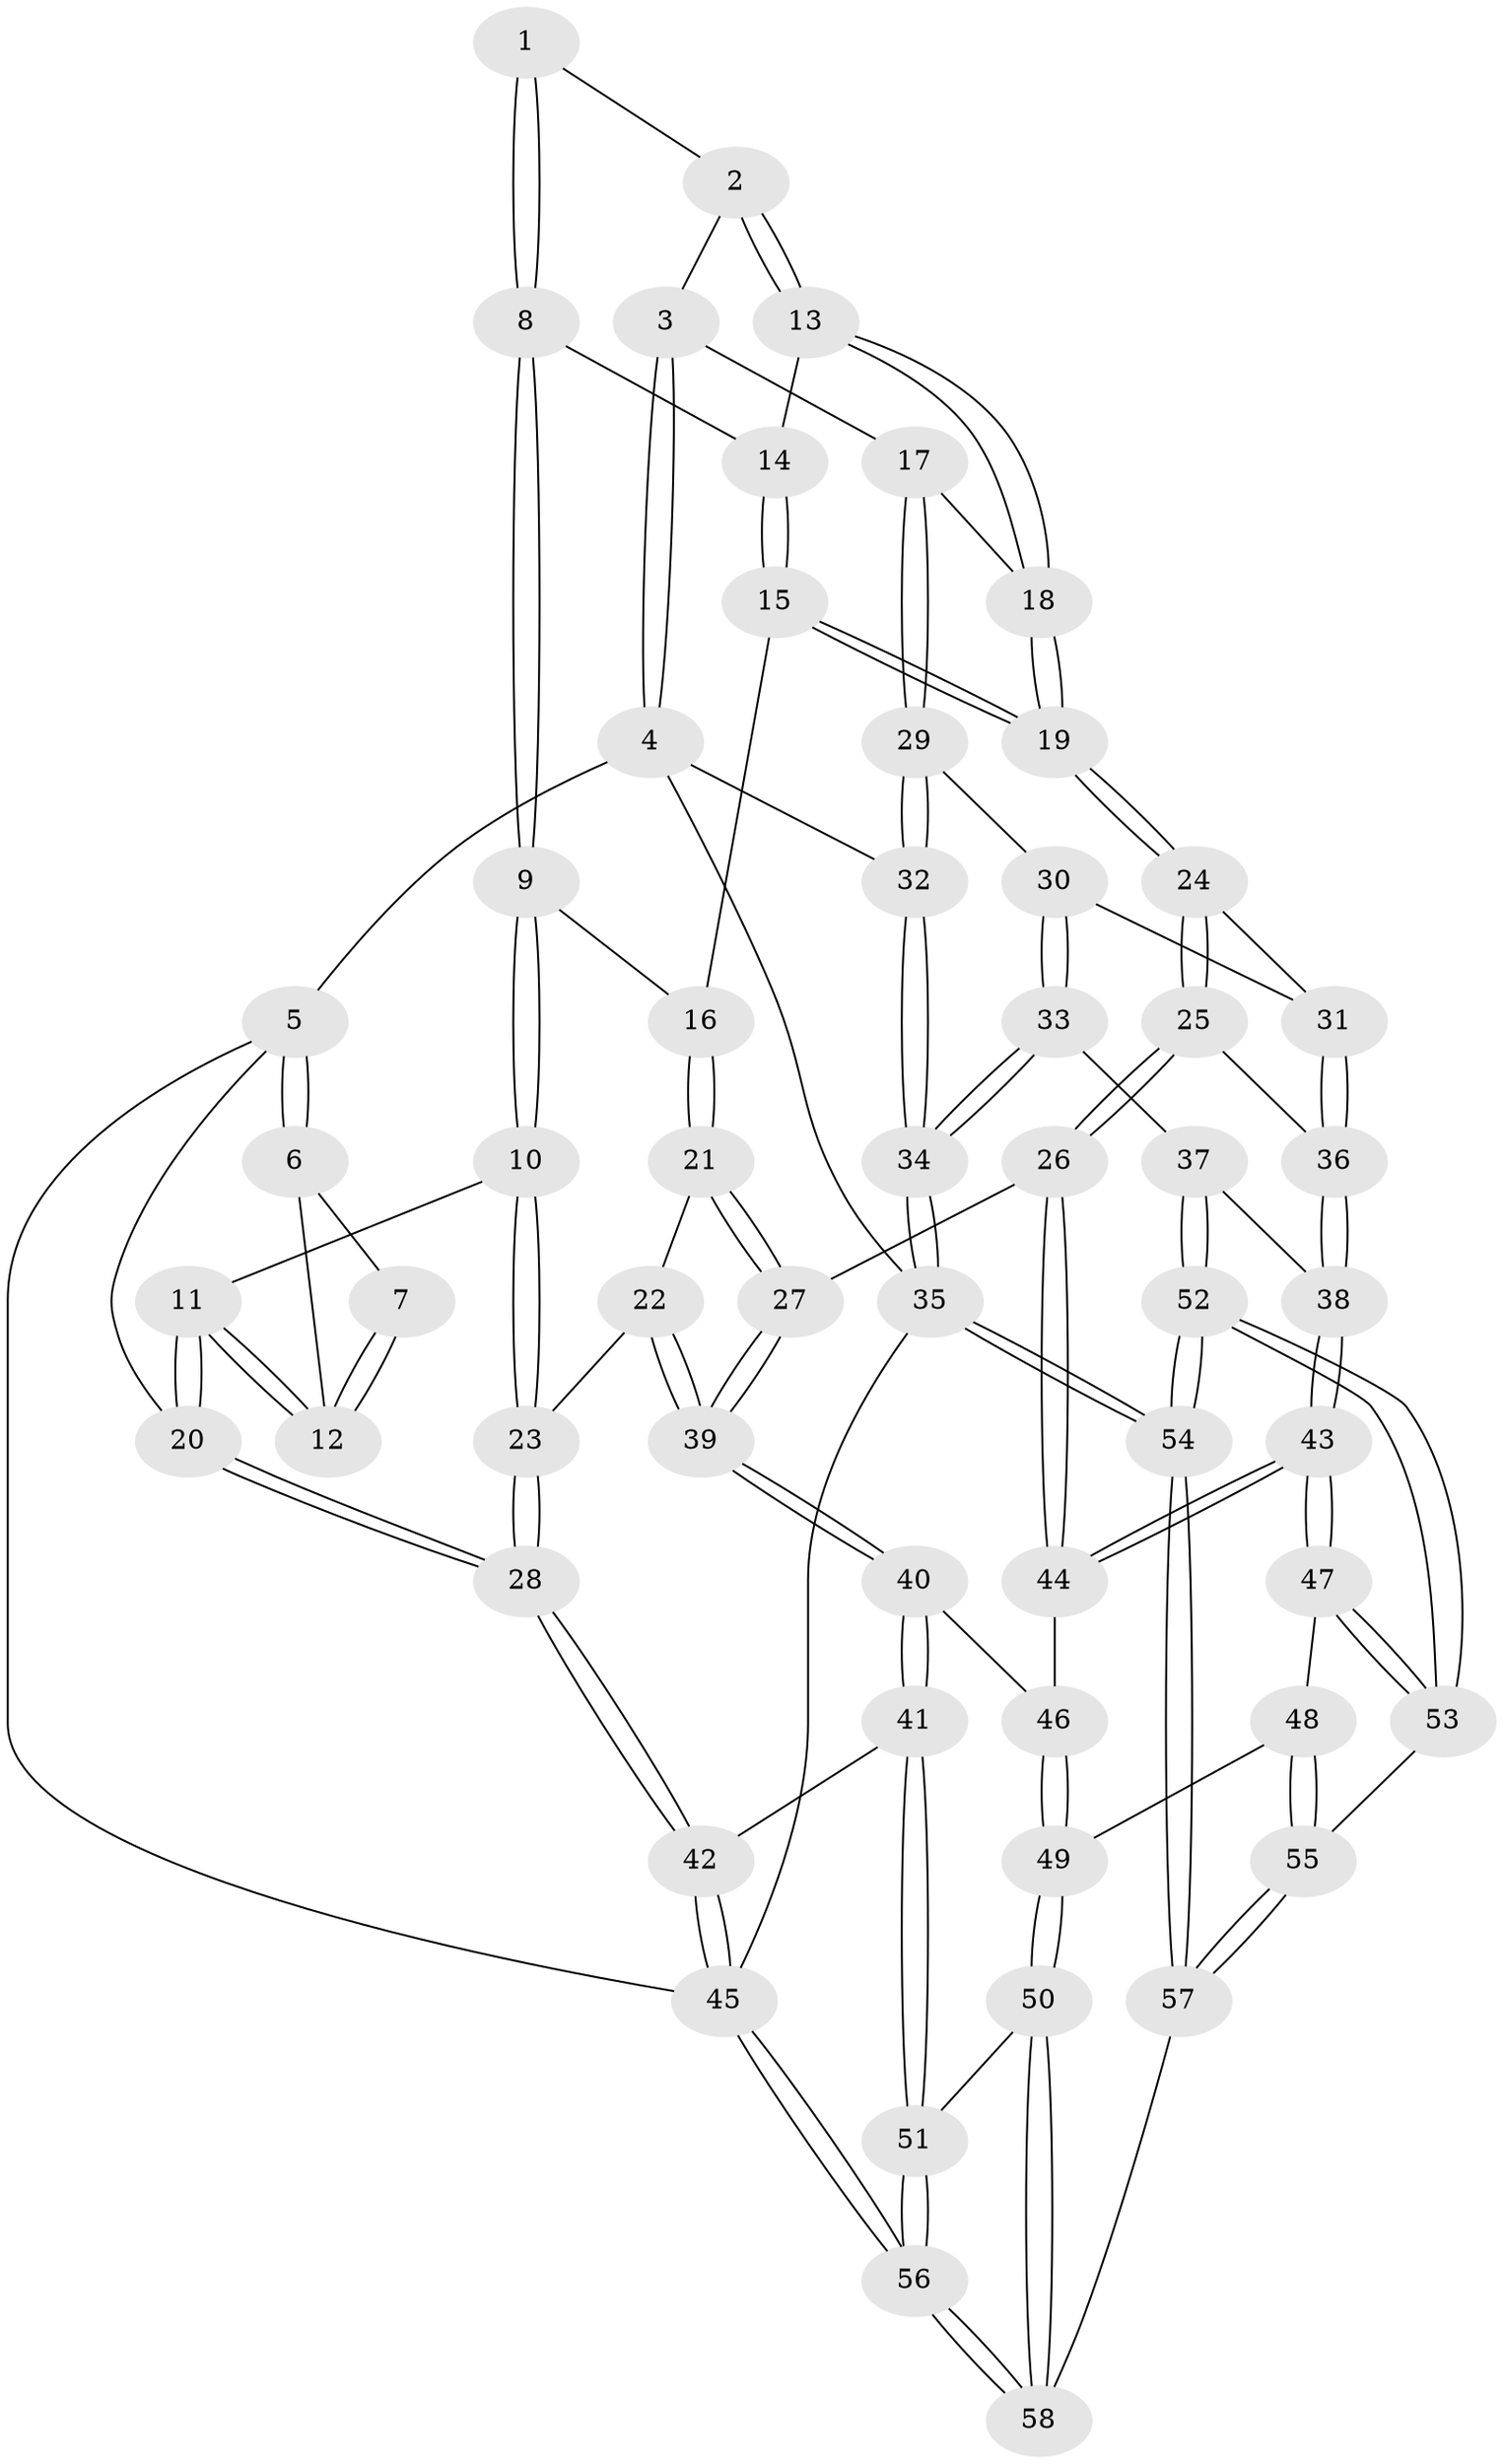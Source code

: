 // coarse degree distribution, {4: 0.3448275862068966, 7: 0.034482758620689655, 2: 0.034482758620689655, 5: 0.3103448275862069, 3: 0.13793103448275862, 6: 0.10344827586206896, 8: 0.034482758620689655}
// Generated by graph-tools (version 1.1) at 2025/21/03/04/25 18:21:37]
// undirected, 58 vertices, 142 edges
graph export_dot {
graph [start="1"]
  node [color=gray90,style=filled];
  1 [pos="+0.4890685307933553+0"];
  2 [pos="+0.5806981369812056+0"];
  3 [pos="+1+0"];
  4 [pos="+1+0"];
  5 [pos="+0+0"];
  6 [pos="+0+0"];
  7 [pos="+0.25074217227568774+0"];
  8 [pos="+0.47779657715988944+0"];
  9 [pos="+0.3902138216312908+0.11360710315662412"];
  10 [pos="+0.2713563585648968+0.15935288707208728"];
  11 [pos="+0.2487439243458539+0.14284327700954122"];
  12 [pos="+0.24266318445032167+0.09525046422310789"];
  13 [pos="+0.6486100663407564+0.0644136936257863"];
  14 [pos="+0.5552684733992648+0.07908368613406823"];
  15 [pos="+0.5162397721988263+0.19170320827002788"];
  16 [pos="+0.4883884747240549+0.18676978761131033"];
  17 [pos="+0.7079557157229275+0.19977125982111751"];
  18 [pos="+0.7069744888079351+0.19973735055695527"];
  19 [pos="+0.6280695074794902+0.23587539736663132"];
  20 [pos="+0+0.04326101808217875"];
  21 [pos="+0.447414983129894+0.27242761978722896"];
  22 [pos="+0.2860905331699029+0.3579096733448405"];
  23 [pos="+0.2544416862861566+0.29919984873097355"];
  24 [pos="+0.6019386941010626+0.3245993471571884"];
  25 [pos="+0.5781186937662112+0.4001837508685607"];
  26 [pos="+0.5485055894898306+0.43972241511505544"];
  27 [pos="+0.4867031388570479+0.4221629218657895"];
  28 [pos="+0+0.34135384929826335"];
  29 [pos="+0.8180418781306582+0.2597415962367231"];
  30 [pos="+0.8215180965843474+0.2838459362109152"];
  31 [pos="+0.7841649166703946+0.40959440546261217"];
  32 [pos="+1+0.03171209371624387"];
  33 [pos="+1+0.5867229538444764"];
  34 [pos="+1+0.581735197682629"];
  35 [pos="+1+1"];
  36 [pos="+0.7794710909585372+0.4269090598707345"];
  37 [pos="+0.9129112672248346+0.645671386792503"];
  38 [pos="+0.8238700875225672+0.6372561060428678"];
  39 [pos="+0.30274317426238784+0.42478812422067125"];
  40 [pos="+0.21195529506913385+0.6257729251037824"];
  41 [pos="+0.13477340786683817+0.6548340703572891"];
  42 [pos="+0+0.5825716979505349"];
  43 [pos="+0.7337634185104986+0.6683195883670559"];
  44 [pos="+0.5826141642451526+0.5792925238587896"];
  45 [pos="+0+1"];
  46 [pos="+0.36711341593885655+0.6809603525631232"];
  47 [pos="+0.731019233227792+0.6748750138971132"];
  48 [pos="+0.6351163075663973+0.7871162892555351"];
  49 [pos="+0.46925247011752236+0.8801306033087406"];
  50 [pos="+0.45491222524238384+0.9526007000369007"];
  51 [pos="+0.16515031844993033+0.8648345212671572"];
  52 [pos="+0.9118576992432866+0.9928811294126951"];
  53 [pos="+0.763125510819659+0.8483937396333373"];
  54 [pos="+0.9973447467474906+1"];
  55 [pos="+0.6947640074197917+1"];
  56 [pos="+0+1"];
  57 [pos="+0.6829973018094393+1"];
  58 [pos="+0.48699258952419133+1"];
  1 -- 2;
  1 -- 8;
  1 -- 8;
  2 -- 3;
  2 -- 13;
  2 -- 13;
  3 -- 4;
  3 -- 4;
  3 -- 17;
  4 -- 5;
  4 -- 32;
  4 -- 35;
  5 -- 6;
  5 -- 6;
  5 -- 20;
  5 -- 45;
  6 -- 7;
  6 -- 12;
  7 -- 12;
  7 -- 12;
  8 -- 9;
  8 -- 9;
  8 -- 14;
  9 -- 10;
  9 -- 10;
  9 -- 16;
  10 -- 11;
  10 -- 23;
  10 -- 23;
  11 -- 12;
  11 -- 12;
  11 -- 20;
  11 -- 20;
  13 -- 14;
  13 -- 18;
  13 -- 18;
  14 -- 15;
  14 -- 15;
  15 -- 16;
  15 -- 19;
  15 -- 19;
  16 -- 21;
  16 -- 21;
  17 -- 18;
  17 -- 29;
  17 -- 29;
  18 -- 19;
  18 -- 19;
  19 -- 24;
  19 -- 24;
  20 -- 28;
  20 -- 28;
  21 -- 22;
  21 -- 27;
  21 -- 27;
  22 -- 23;
  22 -- 39;
  22 -- 39;
  23 -- 28;
  23 -- 28;
  24 -- 25;
  24 -- 25;
  24 -- 31;
  25 -- 26;
  25 -- 26;
  25 -- 36;
  26 -- 27;
  26 -- 44;
  26 -- 44;
  27 -- 39;
  27 -- 39;
  28 -- 42;
  28 -- 42;
  29 -- 30;
  29 -- 32;
  29 -- 32;
  30 -- 31;
  30 -- 33;
  30 -- 33;
  31 -- 36;
  31 -- 36;
  32 -- 34;
  32 -- 34;
  33 -- 34;
  33 -- 34;
  33 -- 37;
  34 -- 35;
  34 -- 35;
  35 -- 54;
  35 -- 54;
  35 -- 45;
  36 -- 38;
  36 -- 38;
  37 -- 38;
  37 -- 52;
  37 -- 52;
  38 -- 43;
  38 -- 43;
  39 -- 40;
  39 -- 40;
  40 -- 41;
  40 -- 41;
  40 -- 46;
  41 -- 42;
  41 -- 51;
  41 -- 51;
  42 -- 45;
  42 -- 45;
  43 -- 44;
  43 -- 44;
  43 -- 47;
  43 -- 47;
  44 -- 46;
  45 -- 56;
  45 -- 56;
  46 -- 49;
  46 -- 49;
  47 -- 48;
  47 -- 53;
  47 -- 53;
  48 -- 49;
  48 -- 55;
  48 -- 55;
  49 -- 50;
  49 -- 50;
  50 -- 51;
  50 -- 58;
  50 -- 58;
  51 -- 56;
  51 -- 56;
  52 -- 53;
  52 -- 53;
  52 -- 54;
  52 -- 54;
  53 -- 55;
  54 -- 57;
  54 -- 57;
  55 -- 57;
  55 -- 57;
  56 -- 58;
  56 -- 58;
  57 -- 58;
}
